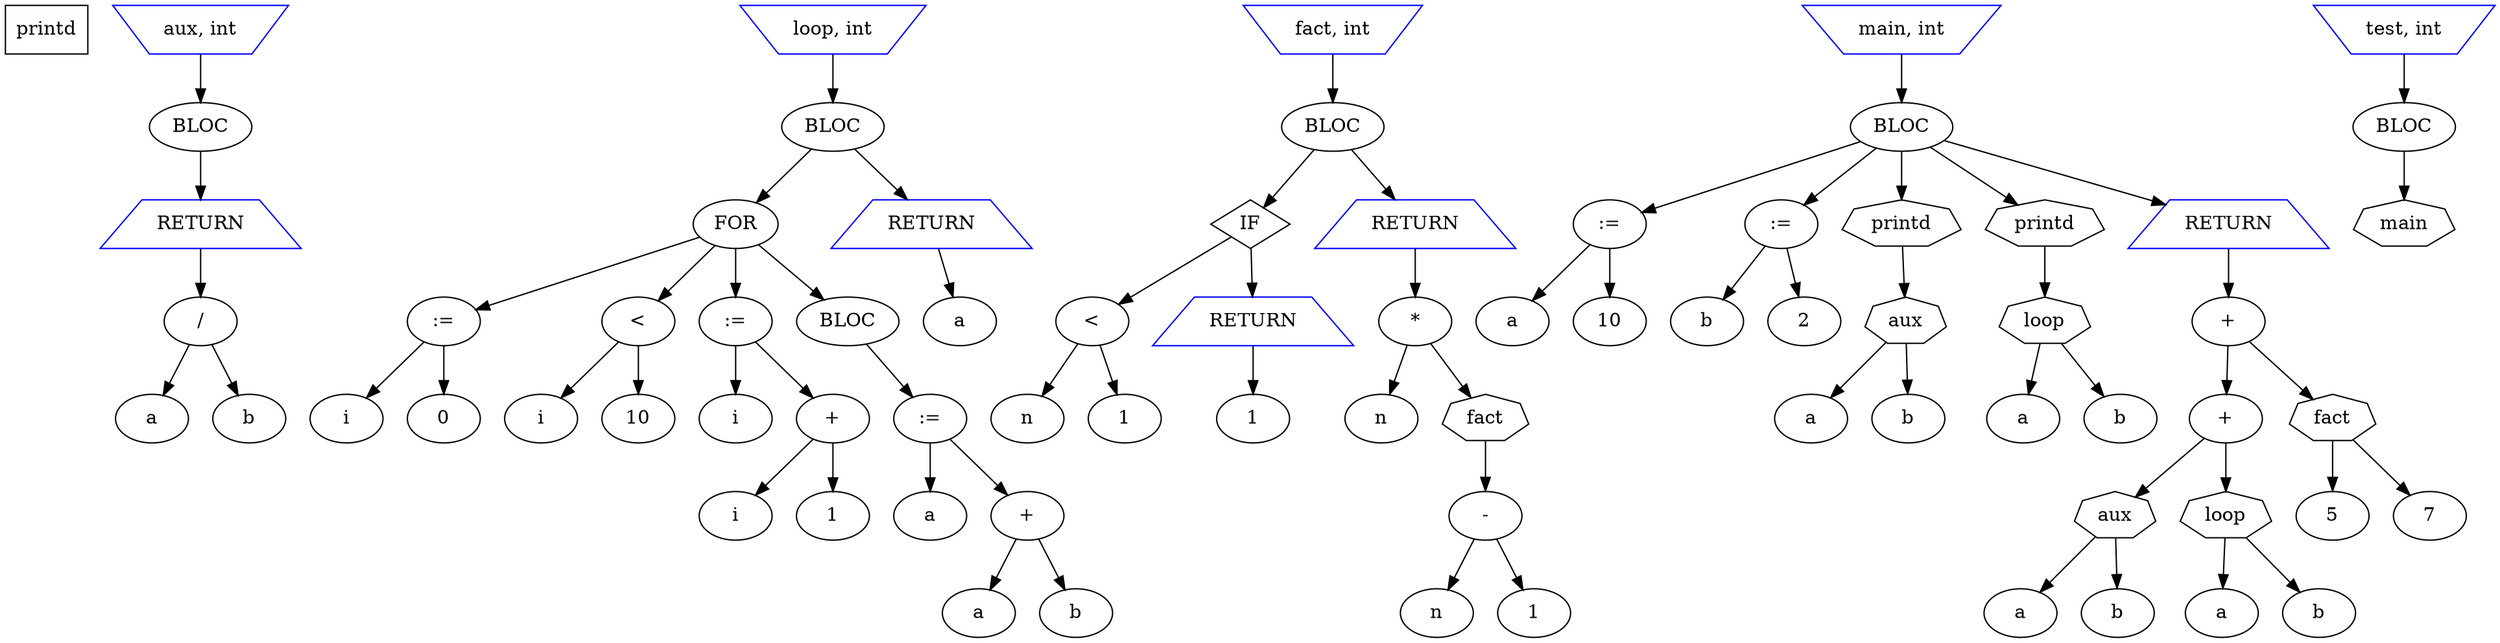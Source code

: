 digraph Programme {

node_printd_1 [label="printd" shape=polygon];


node_aux_6 [label="aux, int" shape=invtrapezium color=blue];
node_bloc_7 [shape=ellipse label="BLOC"];
node_aux_6 -> node_bloc_7

node_return_node_expr_4_5 [shape=trapezium label="RETURN" color=blue];

node_expr_4 [shape=ellipse label="/"];

node_var_a_2 [shape=ellipse label="a"];
node_expr_4 -> node_var_a_2

node_var_b_3 [shape=ellipse label="b"];
node_expr_4 -> node_var_b_3
node_return_node_expr_4_5 -> node_expr_4

node_bloc_7 -> node_return_node_expr_4_5


node_loop_26 [label="loop, int" shape=invtrapezium color=blue];
node_bloc_27 [shape=ellipse label="BLOC"];
node_loop_26 -> node_bloc_27

node_for_node_affect_node_var_i_8_node_0_9_9_node_comp_11_node_affect_node_var_i_12_node_expr_14_15_23 [shape=ellipse label="FOR"];

node_affect_node_var_i_8_node_0_9_9 [label=":=" shape=ellipse];

node_var_i_8 [shape=ellipse label="i"];
node_affect_node_var_i_8_node_0_9_9 -> node_var_i_8

node_0_9 [shape=ellipse label="0"];
node_affect_node_var_i_8_node_0_9_9 -> node_0_9
node_for_node_affect_node_var_i_8_node_0_9_9_node_comp_11_node_affect_node_var_i_12_node_expr_14_15_23 -> node_affect_node_var_i_8_node_0_9_9

node_comp_11 [shape=ellipse label="<"];

node_var_i_10 [shape=ellipse label="i"];
node_comp_11 -> node_var_i_10;

node_10_11 [shape=ellipse label="10"];
node_comp_11 -> node_10_11;
node_for_node_affect_node_var_i_8_node_0_9_9_node_comp_11_node_affect_node_var_i_12_node_expr_14_15_23 -> node_comp_11

node_affect_node_var_i_12_node_expr_14_15 [label=":=" shape=ellipse];

node_var_i_12 [shape=ellipse label="i"];
node_affect_node_var_i_12_node_expr_14_15 -> node_var_i_12

node_expr_14 [shape=ellipse label="+"];

node_var_i_13 [shape=ellipse label="i"];
node_expr_14 -> node_var_i_13

node_1_14 [shape=ellipse label="1"];
node_expr_14 -> node_1_14
node_affect_node_var_i_12_node_expr_14_15 -> node_expr_14
node_for_node_affect_node_var_i_8_node_0_9_9_node_comp_11_node_affect_node_var_i_12_node_expr_14_15_23 -> node_affect_node_var_i_12_node_expr_14_15

node_bloc_21 [shape=ellipse label="BLOC"];

node_affect_node_var_a_16_node_expr_19_20 [label=":=" shape=ellipse];

node_var_a_16 [shape=ellipse label="a"];
node_affect_node_var_a_16_node_expr_19_20 -> node_var_a_16

node_expr_19 [shape=ellipse label="+"];

node_var_a_17 [shape=ellipse label="a"];
node_expr_19 -> node_var_a_17

node_var_b_18 [shape=ellipse label="b"];
node_expr_19 -> node_var_b_18
node_affect_node_var_a_16_node_expr_19_20 -> node_expr_19
node_bloc_21 -> node_affect_node_var_a_16_node_expr_19_20
node_for_node_affect_node_var_i_8_node_0_9_9_node_comp_11_node_affect_node_var_i_12_node_expr_14_15_23 -> node_bloc_21

node_bloc_27 -> node_for_node_affect_node_var_i_8_node_0_9_9_node_comp_11_node_affect_node_var_i_12_node_expr_14_15_23

node_return_node_var_a_24_25 [shape=trapezium label="RETURN" color=blue];

node_var_a_24 [shape=ellipse label="a"];
node_return_node_var_a_24_25 -> node_var_a_24

node_bloc_27 -> node_return_node_var_a_24_25


node_fact_37 [label="fact, int" shape=invtrapezium color=blue];
node_bloc_38 [shape=ellipse label="BLOC"];
node_fact_37 -> node_bloc_38

node_if_node_comp_28_30 [shape=diamond label="IF"];

node_comp_28 [shape=ellipse label="<"];

node_var_n_27 [shape=ellipse label="n"];
node_comp_28 -> node_var_n_27;

node_1_28 [shape=ellipse label="1"];
node_comp_28 -> node_1_28;
node_if_node_comp_28_30 -> node_comp_28

node_return_node_1_29_29 [shape=trapezium label="RETURN" color=blue];

node_1_29 [shape=ellipse label="1"];
node_return_node_1_29_29 -> node_1_29
node_if_node_comp_28_30 -> node_return_node_1_29_29

node_bloc_38 -> node_if_node_comp_28_30

node_return_node_expr_35_36 [shape=trapezium label="RETURN" color=blue];

node_expr_35 [shape=ellipse label="*"];

node_var_n_31 [shape=ellipse label="n"];
node_expr_35 -> node_var_n_31

node_appel_fact_34 [shape=septagon label="fact"];

node_expr_33 [shape=ellipse label="-"];

node_var_n_32 [shape=ellipse label="n"];
node_expr_33 -> node_var_n_32

node_1_33 [shape=ellipse label="1"];
node_expr_33 -> node_1_33
node_appel_fact_34 -> node_expr_33
node_expr_35 -> node_appel_fact_34
node_return_node_expr_35_36 -> node_expr_35

node_bloc_38 -> node_return_node_expr_35_36


node_main_62 [label="main, int" shape=invtrapezium color=blue];
node_bloc_63 [shape=ellipse label="BLOC"];
node_main_62 -> node_bloc_63

node_affect_node_var_a_40_node_10_41_41 [label=":=" shape=ellipse];

node_var_a_40 [shape=ellipse label="a"];
node_affect_node_var_a_40_node_10_41_41 -> node_var_a_40

node_10_41 [shape=ellipse label="10"];
node_affect_node_var_a_40_node_10_41_41 -> node_10_41

node_bloc_63 -> node_affect_node_var_a_40_node_10_41_41

node_affect_node_var_b_42_node_2_43_43 [label=":=" shape=ellipse];

node_var_b_42 [shape=ellipse label="b"];
node_affect_node_var_b_42_node_2_43_43 -> node_var_b_42

node_2_43 [shape=ellipse label="2"];
node_affect_node_var_b_42_node_2_43_43 -> node_2_43

node_bloc_63 -> node_affect_node_var_b_42_node_2_43_43

node_appel_printd_47 [shape=septagon label="printd"];

node_appel_aux_46 [shape=septagon label="aux"];

node_var_a_44 [shape=ellipse label="a"];
node_appel_aux_46 -> node_var_a_44

node_var_b_45 [shape=ellipse label="b"];
node_appel_aux_46 -> node_var_b_45
node_appel_printd_47 -> node_appel_aux_46

node_bloc_63 -> node_appel_printd_47

node_appel_printd_51 [shape=septagon label="printd"];

node_appel_loop_50 [shape=septagon label="loop"];

node_var_a_48 [shape=ellipse label="a"];
node_appel_loop_50 -> node_var_a_48

node_var_b_49 [shape=ellipse label="b"];
node_appel_loop_50 -> node_var_b_49
node_appel_printd_51 -> node_appel_loop_50

node_bloc_63 -> node_appel_printd_51

node_return_node_expr_60_61 [shape=trapezium label="RETURN" color=blue];

node_expr_60 [shape=ellipse label="+"];

node_expr_58 [shape=ellipse label="+"];

node_appel_aux_54 [shape=septagon label="aux"];

node_var_a_52 [shape=ellipse label="a"];
node_appel_aux_54 -> node_var_a_52

node_var_b_53 [shape=ellipse label="b"];
node_appel_aux_54 -> node_var_b_53
node_expr_58 -> node_appel_aux_54

node_appel_loop_57 [shape=septagon label="loop"];

node_var_a_55 [shape=ellipse label="a"];
node_appel_loop_57 -> node_var_a_55

node_var_b_56 [shape=ellipse label="b"];
node_appel_loop_57 -> node_var_b_56
node_expr_58 -> node_appel_loop_57
node_expr_60 -> node_expr_58

node_appel_fact_59 [shape=septagon label="fact"];

node_5_59 [shape=ellipse label="5"];
node_appel_fact_59 -> node_5_59

node_7_59 [shape=ellipse label="7"];
node_appel_fact_59 -> node_7_59
node_expr_60 -> node_appel_fact_59
node_return_node_expr_60_61 -> node_expr_60

node_bloc_63 -> node_return_node_expr_60_61


node_test_64 [label="test, int" shape=invtrapezium color=blue];
node_bloc_65 [shape=ellipse label="BLOC"];
node_test_64 -> node_bloc_65

node_appel_main_63 [shape=septagon label="main"];

node_bloc_65 -> node_appel_main_63

}